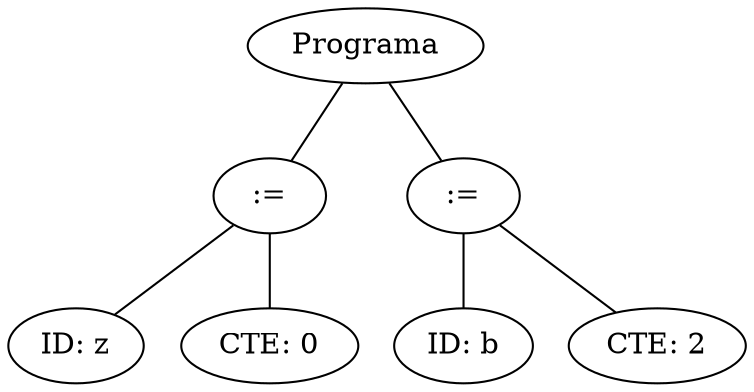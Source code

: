 graph G {nodo_programa [label="Programa"]
nodo_999966131 [label=":="]
nodo_programa -- nodo_999966131
nodo_793589513 [label="ID: z"]
nodo_999966131 -- nodo_793589513
nodo_1313922862 [label="CTE: 0"]
nodo_999966131 -- nodo_1313922862
nodo_186370029 [label=":="]
nodo_programa -- nodo_186370029
nodo_2094548358 [label="ID: b"]
nodo_186370029 -- nodo_2094548358
nodo_51228289 [label="CTE: 2"]
nodo_186370029 -- nodo_51228289
}

